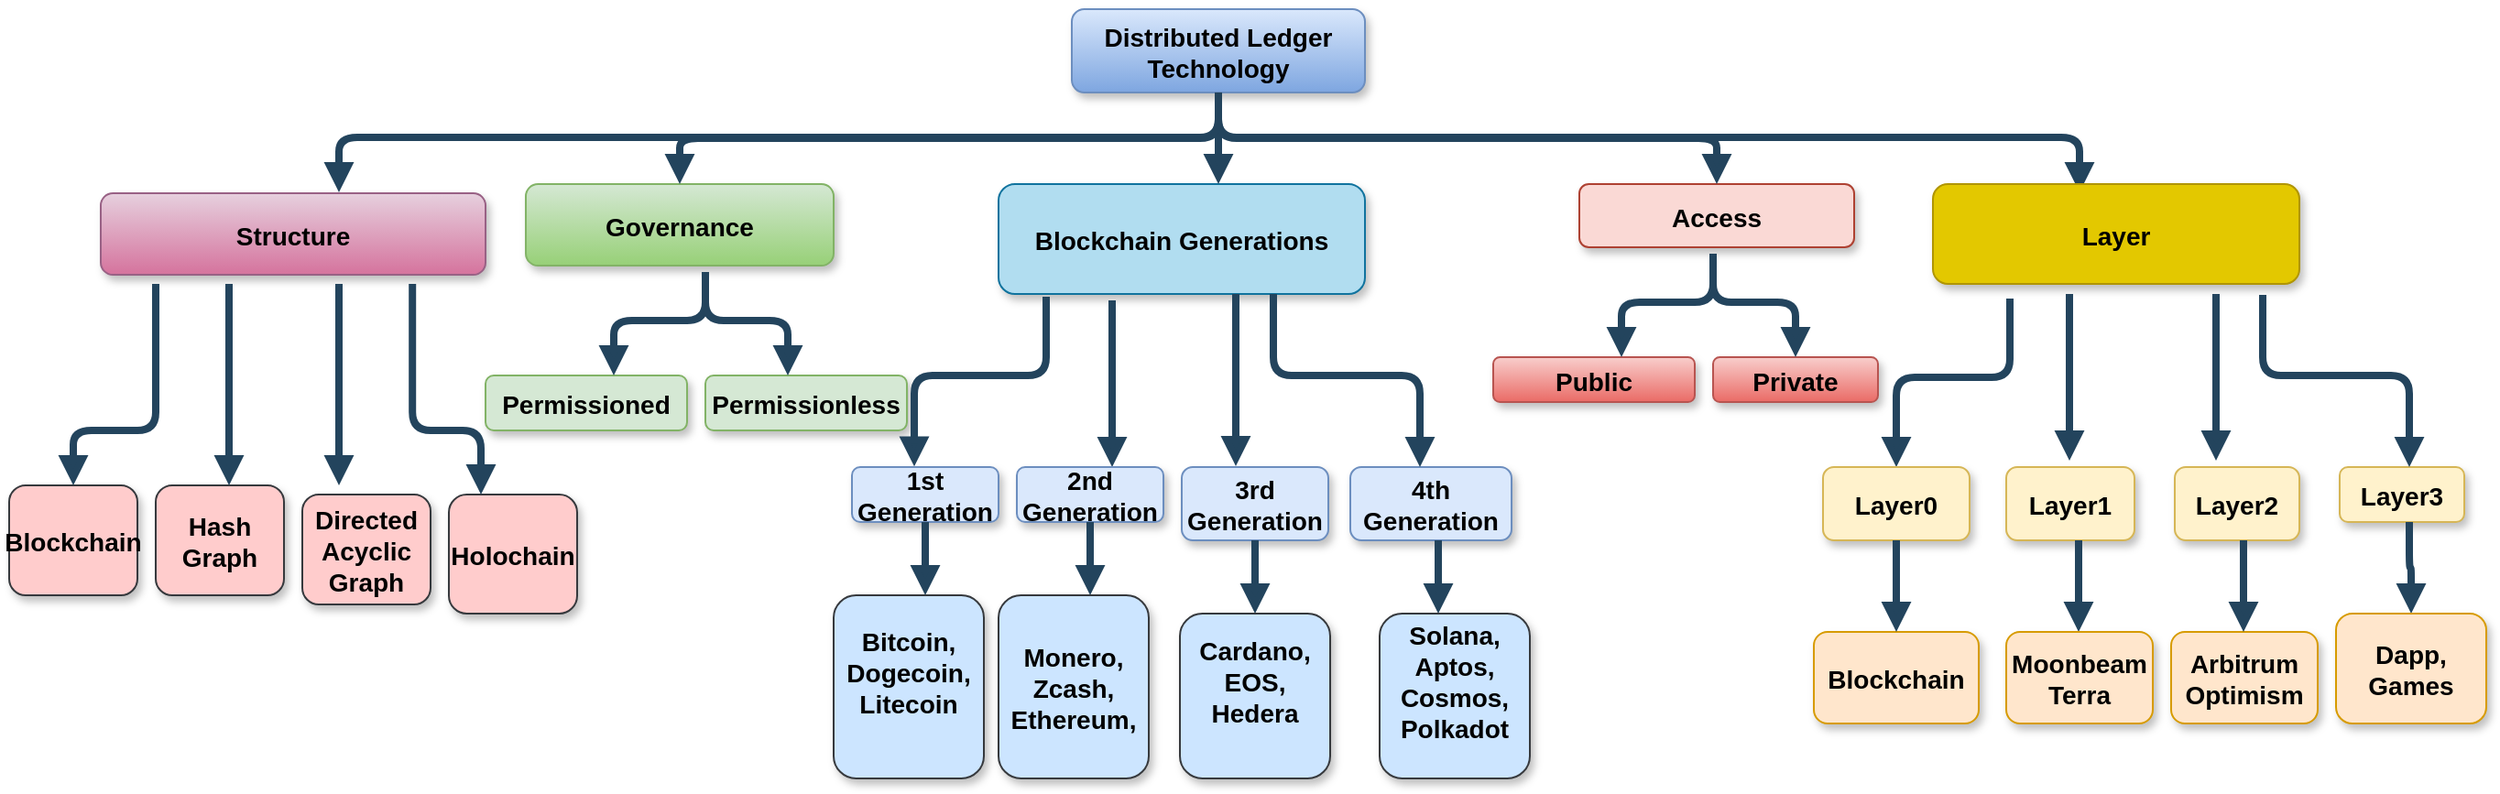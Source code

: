 <mxfile version="21.2.1" type="device">
  <diagram name="Page-1" id="97916047-d0de-89f5-080d-49f4d83e522f">
    <mxGraphModel dx="1362" dy="775" grid="1" gridSize="10" guides="1" tooltips="1" connect="1" arrows="1" fold="1" page="1" pageScale="1.5" pageWidth="1169" pageHeight="827" background="none" math="0" shadow="0">
      <root>
        <mxCell id="0" />
        <mxCell id="1" parent="0" />
        <mxCell id="3" value="Distributed Ledger &#xa;Technology" style="rounded=1;fillColor=#dae8fc;strokeColor=#6c8ebf;shadow=1;gradientColor=#7ea6e0;fontStyle=1;fontSize=14;" parent="1" vertex="1">
          <mxGeometry x="600" y="360" width="160" height="45.5" as="geometry" />
        </mxCell>
        <mxCell id="4" value="Governance" style="rounded=1;fillColor=#d5e8d4;strokeColor=#82b366;shadow=1;gradientColor=#97d077;fontStyle=1;fontSize=14;" parent="1" vertex="1">
          <mxGeometry x="302" y="455.5" width="168" height="44.5" as="geometry" />
        </mxCell>
        <mxCell id="6" value="Access" style="rounded=1;fillColor=#fad9d5;strokeColor=#ae4132;shadow=1;fontStyle=1;fontSize=14;" parent="1" vertex="1">
          <mxGeometry x="877" y="455.5" width="150" height="34.5" as="geometry" />
        </mxCell>
        <mxCell id="8" value="Blockchain Generations" style="rounded=1;fillColor=#b1ddf0;strokeColor=#10739e;shadow=1;fontStyle=1;fontSize=14;" parent="1" vertex="1">
          <mxGeometry x="560" y="455.5" width="200" height="60" as="geometry" />
        </mxCell>
        <mxCell id="13" value="4th &#xa;Generation" style="rounded=1;fillColor=#dae8fc;strokeColor=#6c8ebf;shadow=1;fontStyle=1;fontSize=14;" parent="1" vertex="1">
          <mxGeometry x="752" y="610" width="88" height="40" as="geometry" />
        </mxCell>
        <mxCell id="30" value="" style="edgeStyle=elbowEdgeStyle;elbow=vertical;strokeWidth=4;endArrow=block;endFill=1;fontStyle=1;strokeColor=#23445D;" parent="1" source="3" edge="1">
          <mxGeometry x="22" y="165.5" width="100" height="100" as="geometry">
            <mxPoint x="22" y="265.5" as="sourcePoint" />
            <mxPoint x="680" y="455.5" as="targetPoint" />
          </mxGeometry>
        </mxCell>
        <mxCell id="31" value="" style="edgeStyle=elbowEdgeStyle;elbow=vertical;strokeWidth=4;endArrow=block;endFill=1;fontStyle=1;strokeColor=#23445D;" parent="1" source="3" target="4" edge="1">
          <mxGeometry x="22" y="165.5" width="100" height="100" as="geometry">
            <mxPoint x="22" y="265.5" as="sourcePoint" />
            <mxPoint x="122" y="165.5" as="targetPoint" />
          </mxGeometry>
        </mxCell>
        <mxCell id="32" value="" style="edgeStyle=elbowEdgeStyle;elbow=vertical;strokeWidth=4;endArrow=block;endFill=1;fontStyle=1;strokeColor=#23445D;" parent="1" source="3" target="6" edge="1">
          <mxGeometry x="22" y="165.5" width="100" height="100" as="geometry">
            <mxPoint x="22" y="265.5" as="sourcePoint" />
            <mxPoint x="122" y="165.5" as="targetPoint" />
          </mxGeometry>
        </mxCell>
        <mxCell id="39" value="" style="edgeStyle=elbowEdgeStyle;elbow=vertical;strokeWidth=4;endArrow=block;endFill=1;fontStyle=1;strokeColor=#23445D;" parent="1" edge="1">
          <mxGeometry x="480" y="110" width="100" height="100" as="geometry">
            <mxPoint x="800" y="650" as="sourcePoint" />
            <mxPoint x="800" y="690" as="targetPoint" />
          </mxGeometry>
        </mxCell>
        <mxCell id="xst5zTmV_FD7mheuf8MC-58" value="Public" style="rounded=1;fillColor=#f8cecc;strokeColor=#b85450;shadow=1;gradientColor=#ea6b66;fontStyle=1;fontSize=14;" parent="1" vertex="1">
          <mxGeometry x="830" y="550" width="110" height="24.5" as="geometry" />
        </mxCell>
        <mxCell id="xst5zTmV_FD7mheuf8MC-59" value="Private" style="rounded=1;fillColor=#f8cecc;strokeColor=#b85450;shadow=1;gradientColor=#ea6b66;fontStyle=1;fontSize=14;" parent="1" vertex="1">
          <mxGeometry x="950" y="550" width="90" height="24.5" as="geometry" />
        </mxCell>
        <mxCell id="xst5zTmV_FD7mheuf8MC-62" value="" style="edgeStyle=elbowEdgeStyle;elbow=vertical;strokeWidth=4;endArrow=block;endFill=1;fontStyle=1;strokeColor=#23445D;" parent="1" edge="1">
          <mxGeometry x="292" y="253" width="100" height="100" as="geometry">
            <mxPoint x="950" y="493.5" as="sourcePoint" />
            <mxPoint x="900" y="550" as="targetPoint" />
            <Array as="points">
              <mxPoint x="920" y="520" />
            </Array>
          </mxGeometry>
        </mxCell>
        <mxCell id="xst5zTmV_FD7mheuf8MC-63" value="" style="edgeStyle=elbowEdgeStyle;elbow=vertical;strokeWidth=4;endArrow=block;endFill=1;fontStyle=1;strokeColor=#23445D;entryX=0.5;entryY=0;entryDx=0;entryDy=0;" parent="1" edge="1">
          <mxGeometry x="292" y="253.5" width="100" height="100" as="geometry">
            <mxPoint x="950" y="494" as="sourcePoint" />
            <mxPoint x="995" y="550" as="targetPoint" />
            <Array as="points">
              <mxPoint x="990" y="520" />
            </Array>
          </mxGeometry>
        </mxCell>
        <mxCell id="xst5zTmV_FD7mheuf8MC-65" value="Permissioned" style="rounded=1;fillColor=#d5e8d4;strokeColor=#82b366;shadow=1;fontStyle=1;fontSize=14;" parent="1" vertex="1">
          <mxGeometry x="280" y="560" width="110" height="30" as="geometry" />
        </mxCell>
        <mxCell id="xst5zTmV_FD7mheuf8MC-66" value="Permissionless" style="rounded=1;fillColor=#d5e8d4;strokeColor=#82b366;shadow=1;fontStyle=1;fontSize=14;" parent="1" vertex="1">
          <mxGeometry x="400" y="560" width="110" height="30" as="geometry" />
        </mxCell>
        <mxCell id="xst5zTmV_FD7mheuf8MC-67" value="" style="edgeStyle=elbowEdgeStyle;elbow=vertical;strokeWidth=4;endArrow=block;endFill=1;fontStyle=1;strokeColor=#23445D;" parent="1" edge="1">
          <mxGeometry x="-258" y="263" width="100" height="100" as="geometry">
            <mxPoint x="400" y="503.5" as="sourcePoint" />
            <mxPoint x="350" y="560" as="targetPoint" />
            <Array as="points">
              <mxPoint x="370" y="530" />
            </Array>
          </mxGeometry>
        </mxCell>
        <mxCell id="xst5zTmV_FD7mheuf8MC-68" value="" style="edgeStyle=elbowEdgeStyle;elbow=vertical;strokeWidth=4;endArrow=block;endFill=1;fontStyle=1;strokeColor=#23445D;entryX=0.5;entryY=0;entryDx=0;entryDy=0;" parent="1" edge="1">
          <mxGeometry x="-258" y="263.5" width="100" height="100" as="geometry">
            <mxPoint x="400" y="504" as="sourcePoint" />
            <mxPoint x="445" y="560" as="targetPoint" />
            <Array as="points">
              <mxPoint x="440" y="530" />
            </Array>
          </mxGeometry>
        </mxCell>
        <mxCell id="xst5zTmV_FD7mheuf8MC-69" value="" style="edgeStyle=elbowEdgeStyle;elbow=vertical;strokeWidth=4;endArrow=block;endFill=1;fontStyle=1;strokeColor=#23445D;exitX=0.13;exitY=1.025;exitDx=0;exitDy=0;exitPerimeter=0;entryX=0.425;entryY=-0.011;entryDx=0;entryDy=0;entryPerimeter=0;" parent="1" source="8" target="xst5zTmV_FD7mheuf8MC-77" edge="1">
          <mxGeometry x="-38" y="275" width="100" height="100" as="geometry">
            <mxPoint x="620" y="515.5" as="sourcePoint" />
            <mxPoint x="490" y="612" as="targetPoint" />
            <Array as="points">
              <mxPoint x="530" y="560" />
              <mxPoint x="550" y="540" />
              <mxPoint x="540" y="560" />
              <mxPoint x="500" y="540" />
              <mxPoint x="500" y="540" />
              <mxPoint x="510" y="540" />
              <mxPoint x="590" y="542" />
            </Array>
          </mxGeometry>
        </mxCell>
        <mxCell id="xst5zTmV_FD7mheuf8MC-72" value="" style="edgeStyle=elbowEdgeStyle;elbow=vertical;strokeWidth=4;endArrow=block;endFill=1;fontStyle=1;strokeColor=#23445D;exitX=0.75;exitY=1;exitDx=0;exitDy=0;" parent="1" source="8" edge="1">
          <mxGeometry x="22" y="273.5" width="100" height="100" as="geometry">
            <mxPoint x="680" y="514" as="sourcePoint" />
            <mxPoint x="790" y="610" as="targetPoint" />
            <Array as="points">
              <mxPoint x="720" y="560" />
              <mxPoint x="740" y="560" />
            </Array>
          </mxGeometry>
        </mxCell>
        <mxCell id="xst5zTmV_FD7mheuf8MC-74" value="" style="edgeStyle=elbowEdgeStyle;elbow=vertical;strokeWidth=4;endArrow=block;endFill=1;fontStyle=1;strokeColor=#23445D;exitX=0.31;exitY=1.058;exitDx=0;exitDy=0;exitPerimeter=0;" parent="1" source="8" edge="1">
          <mxGeometry x="290" y="-44.5" width="100" height="100" as="geometry">
            <mxPoint x="610" y="540" as="sourcePoint" />
            <mxPoint x="622" y="610" as="targetPoint" />
            <Array as="points">
              <mxPoint x="622" y="570" />
            </Array>
          </mxGeometry>
        </mxCell>
        <mxCell id="xst5zTmV_FD7mheuf8MC-76" value="3rd &#xa;Generation" style="rounded=1;fillColor=#dae8fc;strokeColor=#6c8ebf;shadow=1;fontStyle=1;fontSize=14;" parent="1" vertex="1">
          <mxGeometry x="660" y="610" width="80" height="40" as="geometry" />
        </mxCell>
        <mxCell id="xst5zTmV_FD7mheuf8MC-77" value="1st &#xa;Generation" style="rounded=1;fillColor=#dae8fc;strokeColor=#6c8ebf;shadow=1;fontStyle=1;fontSize=14;" parent="1" vertex="1">
          <mxGeometry x="480" y="610" width="80" height="30" as="geometry" />
        </mxCell>
        <mxCell id="xst5zTmV_FD7mheuf8MC-79" value="" style="edgeStyle=elbowEdgeStyle;elbow=vertical;strokeWidth=4;endArrow=block;endFill=1;fontStyle=1;strokeColor=#23445D;exitX=0.25;exitY=1;exitDx=0;exitDy=0;" parent="1" edge="1">
          <mxGeometry x="369.5" y="-45" width="100" height="100" as="geometry">
            <mxPoint x="689.5" y="515.5" as="sourcePoint" />
            <mxPoint x="689.5" y="609.5" as="targetPoint" />
            <Array as="points">
              <mxPoint x="700" y="563" />
            </Array>
          </mxGeometry>
        </mxCell>
        <mxCell id="xst5zTmV_FD7mheuf8MC-80" value="&#xa;2nd&#xa;Generation&#xa;" style="rounded=1;fillColor=#dae8fc;strokeColor=#6c8ebf;shadow=1;fontStyle=1;fontSize=14;" parent="1" vertex="1">
          <mxGeometry x="570" y="610" width="80" height="30" as="geometry" />
        </mxCell>
        <mxCell id="xst5zTmV_FD7mheuf8MC-81" value="Solana,&#xa;Aptos,&#xa;Cosmos,&#xa;Polkadot&#xa;" style="rounded=1;fillColor=#cce5ff;strokeColor=#36393d;shadow=1;fontStyle=1;fontSize=14;" parent="1" vertex="1">
          <mxGeometry x="768" y="690" width="82" height="90" as="geometry" />
        </mxCell>
        <mxCell id="xst5zTmV_FD7mheuf8MC-83" value="" style="edgeStyle=elbowEdgeStyle;elbow=vertical;strokeWidth=4;endArrow=block;endFill=1;fontStyle=1;strokeColor=#23445D;" parent="1" edge="1">
          <mxGeometry x="380" y="110" width="100" height="100" as="geometry">
            <mxPoint x="700" y="650" as="sourcePoint" />
            <mxPoint x="700" y="690" as="targetPoint" />
          </mxGeometry>
        </mxCell>
        <mxCell id="xst5zTmV_FD7mheuf8MC-84" value="Cardano,&#xa;EOS,&#xa;Hedera&#xa;" style="rounded=1;fillColor=#cce5ff;strokeColor=#36393d;shadow=1;fontStyle=1;fontSize=14;" parent="1" vertex="1">
          <mxGeometry x="659" y="690" width="82" height="90" as="geometry" />
        </mxCell>
        <mxCell id="xst5zTmV_FD7mheuf8MC-85" value="" style="edgeStyle=elbowEdgeStyle;elbow=vertical;strokeWidth=4;endArrow=block;endFill=1;fontStyle=1;strokeColor=#23445D;" parent="1" edge="1">
          <mxGeometry x="290" y="100" width="100" height="100" as="geometry">
            <mxPoint x="610" y="640" as="sourcePoint" />
            <mxPoint x="610" y="680" as="targetPoint" />
          </mxGeometry>
        </mxCell>
        <mxCell id="xst5zTmV_FD7mheuf8MC-86" value="&#xa;&#xa;&#xa;Monero,&#xa;Zcash,&#xa;Ethereum,&#xa;&#xa;&#xa;" style="rounded=1;fillColor=#cce5ff;strokeColor=#36393d;shadow=1;fontStyle=1;fontSize=14;" parent="1" vertex="1">
          <mxGeometry x="560" y="680" width="82" height="100" as="geometry" />
        </mxCell>
        <mxCell id="xst5zTmV_FD7mheuf8MC-88" value="Bitcoin,&#xa;Dogecoin,&#xa;Litecoin&#xa;" style="rounded=1;fillColor=#cce5ff;strokeColor=#36393d;shadow=1;fontStyle=1;fontSize=14;" parent="1" vertex="1">
          <mxGeometry x="470" y="680" width="82" height="100" as="geometry" />
        </mxCell>
        <mxCell id="xst5zTmV_FD7mheuf8MC-90" value="" style="edgeStyle=elbowEdgeStyle;elbow=vertical;strokeWidth=4;endArrow=block;endFill=1;fontStyle=1;strokeColor=#23445D;" parent="1" edge="1">
          <mxGeometry x="200" y="100" width="100" height="100" as="geometry">
            <mxPoint x="520" y="640" as="sourcePoint" />
            <mxPoint x="520" y="680" as="targetPoint" />
          </mxGeometry>
        </mxCell>
        <mxCell id="xst5zTmV_FD7mheuf8MC-91" value="" style="edgeStyle=elbowEdgeStyle;elbow=vertical;strokeWidth=4;endArrow=block;endFill=1;fontStyle=1;strokeColor=#23445D;" parent="1" edge="1">
          <mxGeometry x="32" y="175.5" width="100" height="100" as="geometry">
            <mxPoint x="680" y="410" as="sourcePoint" />
            <mxPoint x="1150" y="460" as="targetPoint" />
            <Array as="points">
              <mxPoint x="920" y="430" />
            </Array>
          </mxGeometry>
        </mxCell>
        <mxCell id="xst5zTmV_FD7mheuf8MC-92" value="Layer" style="rounded=1;fillColor=#e3c800;strokeColor=#B09500;shadow=1;fontStyle=1;fontColor=#000000;fontSize=14;" parent="1" vertex="1">
          <mxGeometry x="1070" y="455.5" width="200" height="54.5" as="geometry" />
        </mxCell>
        <mxCell id="xst5zTmV_FD7mheuf8MC-93" value="Layer3" style="rounded=1;fillColor=#fff2cc;strokeColor=#d6b656;shadow=1;fontStyle=1;fontSize=14;" parent="1" vertex="1">
          <mxGeometry x="1292" y="610" width="68" height="30" as="geometry" />
        </mxCell>
        <mxCell id="xst5zTmV_FD7mheuf8MC-94" value="" style="edgeStyle=elbowEdgeStyle;elbow=vertical;strokeWidth=4;endArrow=block;endFill=1;fontStyle=1;strokeColor=#23445D;entryX=0.5;entryY=0;entryDx=0;entryDy=0;" parent="1" edge="1" target="xst5zTmV_FD7mheuf8MC-101">
          <mxGeometry x="1010" y="100" width="100" height="100" as="geometry">
            <mxPoint x="1330" y="640" as="sourcePoint" />
            <mxPoint x="1330" y="680" as="targetPoint" />
          </mxGeometry>
        </mxCell>
        <mxCell id="xst5zTmV_FD7mheuf8MC-95" value="" style="edgeStyle=elbowEdgeStyle;elbow=vertical;strokeWidth=4;endArrow=block;endFill=1;fontStyle=1;strokeColor=#23445D;exitX=0.13;exitY=1.025;exitDx=0;exitDy=0;exitPerimeter=0;entryX=0.5;entryY=0;entryDx=0;entryDy=0;entryPerimeter=0;" parent="1" edge="1" target="xst5zTmV_FD7mheuf8MC-107">
          <mxGeometry x="488" y="276" width="100" height="100" as="geometry">
            <mxPoint x="1112" y="518" as="sourcePoint" />
            <mxPoint x="1040" y="610" as="targetPoint" />
            <Array as="points">
              <mxPoint x="1056" y="561" />
              <mxPoint x="1076" y="541" />
              <mxPoint x="1066" y="561" />
              <mxPoint x="1026" y="541" />
              <mxPoint x="1026" y="541" />
              <mxPoint x="1036" y="541" />
              <mxPoint x="1116" y="543" />
            </Array>
          </mxGeometry>
        </mxCell>
        <mxCell id="xst5zTmV_FD7mheuf8MC-96" value="" style="edgeStyle=elbowEdgeStyle;elbow=vertical;strokeWidth=4;endArrow=block;endFill=1;fontStyle=1;strokeColor=#23445D;exitX=0.75;exitY=1;exitDx=0;exitDy=0;" parent="1" edge="1">
          <mxGeometry x="562" y="273.5" width="100" height="100" as="geometry">
            <mxPoint x="1250" y="516" as="sourcePoint" />
            <mxPoint x="1330" y="610" as="targetPoint" />
            <Array as="points">
              <mxPoint x="1260" y="560" />
              <mxPoint x="1280" y="560" />
            </Array>
          </mxGeometry>
        </mxCell>
        <mxCell id="xst5zTmV_FD7mheuf8MC-97" value="" style="edgeStyle=elbowEdgeStyle;elbow=vertical;strokeWidth=4;endArrow=block;endFill=1;fontStyle=1;strokeColor=#23445D;exitX=0.31;exitY=1.058;exitDx=0;exitDy=0;exitPerimeter=0;" parent="1" edge="1">
          <mxGeometry x="812.5" y="-48" width="100" height="100" as="geometry">
            <mxPoint x="1144.5" y="515.5" as="sourcePoint" />
            <mxPoint x="1144.5" y="606.5" as="targetPoint" />
            <Array as="points">
              <mxPoint x="1144.5" y="566.5" />
            </Array>
          </mxGeometry>
        </mxCell>
        <mxCell id="xst5zTmV_FD7mheuf8MC-100" value="Layer1" style="rounded=1;fillColor=#fff2cc;strokeColor=#d6b656;shadow=1;fontStyle=1;fontSize=14;" parent="1" vertex="1">
          <mxGeometry x="1110" y="610" width="70" height="40" as="geometry" />
        </mxCell>
        <mxCell id="xst5zTmV_FD7mheuf8MC-101" value="&#xa;Dapp,&#xa;Games&#xa;" style="rounded=1;fillColor=#ffe6cc;strokeColor=#d79b00;shadow=1;fontStyle=1;fontSize=14;" parent="1" vertex="1">
          <mxGeometry x="1290" y="690" width="82" height="60" as="geometry" />
        </mxCell>
        <mxCell id="xst5zTmV_FD7mheuf8MC-104" value="" style="edgeStyle=elbowEdgeStyle;elbow=vertical;strokeWidth=4;endArrow=block;endFill=1;fontStyle=1;strokeColor=#23445D;entryX=0.5;entryY=0;entryDx=0;entryDy=0;" parent="1" edge="1">
          <mxGeometry x="829.5" y="110" width="100" height="100" as="geometry">
            <mxPoint x="1149.5" y="650" as="sourcePoint" />
            <mxPoint x="1149.5" y="700" as="targetPoint" />
          </mxGeometry>
        </mxCell>
        <mxCell id="xst5zTmV_FD7mheuf8MC-105" value="Moonbeam&#xa;Terra" style="rounded=1;fillColor=#ffe6cc;strokeColor=#d79b00;shadow=1;fontStyle=1;fontSize=14;" parent="1" vertex="1">
          <mxGeometry x="1110" y="700" width="80" height="50" as="geometry" />
        </mxCell>
        <mxCell id="xst5zTmV_FD7mheuf8MC-107" value="Layer0" style="rounded=1;fillColor=#fff2cc;strokeColor=#d6b656;shadow=1;fontStyle=1;fontSize=14;" parent="1" vertex="1">
          <mxGeometry x="1010" y="610" width="80" height="40" as="geometry" />
        </mxCell>
        <mxCell id="xst5zTmV_FD7mheuf8MC-108" value="Blockchain" style="rounded=1;fillColor=#ffe6cc;strokeColor=#d79b00;shadow=1;fontStyle=1;fontSize=14;" parent="1" vertex="1">
          <mxGeometry x="1005" y="700" width="90" height="50" as="geometry" />
        </mxCell>
        <mxCell id="xst5zTmV_FD7mheuf8MC-109" value="" style="edgeStyle=elbowEdgeStyle;elbow=vertical;strokeWidth=4;endArrow=block;endFill=1;fontStyle=1;strokeColor=#23445D;entryX=0.5;entryY=0;entryDx=0;entryDy=0;" parent="1" edge="1" target="xst5zTmV_FD7mheuf8MC-108">
          <mxGeometry x="730" y="110" width="100" height="100" as="geometry">
            <mxPoint x="1050" y="650" as="sourcePoint" />
            <mxPoint x="1050" y="690" as="targetPoint" />
          </mxGeometry>
        </mxCell>
        <mxCell id="xst5zTmV_FD7mheuf8MC-110" value="" style="edgeStyle=elbowEdgeStyle;elbow=vertical;strokeWidth=4;endArrow=block;endFill=1;fontStyle=1;strokeColor=#23445D;" parent="1" edge="1">
          <mxGeometry x="32" y="175.5" width="100" height="100" as="geometry">
            <mxPoint x="680" y="410" as="sourcePoint" />
            <mxPoint x="200" y="460" as="targetPoint" />
            <Array as="points">
              <mxPoint x="540" y="430" />
            </Array>
          </mxGeometry>
        </mxCell>
        <mxCell id="xst5zTmV_FD7mheuf8MC-113" value="Structure" style="rounded=1;fillColor=#e6d0de;strokeColor=#996185;shadow=1;gradientColor=#d5739d;fontStyle=1;fontSize=14;" parent="1" vertex="1">
          <mxGeometry x="70" y="460.5" width="210" height="44.5" as="geometry" />
        </mxCell>
        <mxCell id="xst5zTmV_FD7mheuf8MC-114" value="Blockchain" style="rounded=1;fillColor=#ffcccc;strokeColor=#36393d;shadow=1;fontStyle=1;fontSize=14;" parent="1" vertex="1">
          <mxGeometry x="20" y="620" width="70" height="60" as="geometry" />
        </mxCell>
        <mxCell id="xst5zTmV_FD7mheuf8MC-115" value="&#xa;Directed&#xa;Acyclic&#xa;Graph&#xa;" style="rounded=1;fillColor=#ffcccc;strokeColor=#36393d;shadow=1;fontStyle=1;fontSize=14;" parent="1" vertex="1">
          <mxGeometry x="180" y="625" width="70" height="60" as="geometry" />
        </mxCell>
        <mxCell id="xst5zTmV_FD7mheuf8MC-116" value="Holochain" style="rounded=1;fillColor=#ffcccc;strokeColor=#36393d;shadow=1;fontStyle=1;fontSize=14;" parent="1" vertex="1">
          <mxGeometry x="260" y="625" width="70" height="65" as="geometry" />
        </mxCell>
        <mxCell id="xst5zTmV_FD7mheuf8MC-117" value="" style="edgeStyle=elbowEdgeStyle;elbow=vertical;strokeWidth=4;endArrow=block;endFill=1;fontStyle=1;strokeColor=#23445D;" parent="1" edge="1">
          <mxGeometry x="-140" y="-54.5" width="100" height="100" as="geometry">
            <mxPoint x="200" y="510" as="sourcePoint" />
            <mxPoint x="200" y="620" as="targetPoint" />
            <Array as="points">
              <mxPoint x="200" y="570" />
              <mxPoint x="192" y="560" />
            </Array>
          </mxGeometry>
        </mxCell>
        <mxCell id="xst5zTmV_FD7mheuf8MC-118" value="" style="edgeStyle=elbowEdgeStyle;elbow=vertical;strokeWidth=4;endArrow=block;endFill=1;fontStyle=1;strokeColor=#23445D;exitX=0.81;exitY=1.112;exitDx=0;exitDy=0;entryX=0.25;entryY=0;entryDx=0;entryDy=0;exitPerimeter=0;" parent="1" source="xst5zTmV_FD7mheuf8MC-113" target="xst5zTmV_FD7mheuf8MC-116" edge="1">
          <mxGeometry x="-468" y="263.5" width="100" height="100" as="geometry">
            <mxPoint x="220" y="506" as="sourcePoint" />
            <mxPoint x="300" y="600" as="targetPoint" />
            <Array as="points">
              <mxPoint x="260" y="590" />
              <mxPoint x="240" y="590" />
              <mxPoint x="250" y="550" />
            </Array>
          </mxGeometry>
        </mxCell>
        <mxCell id="xst5zTmV_FD7mheuf8MC-120" value="" style="edgeStyle=elbowEdgeStyle;elbow=vertical;strokeWidth=4;endArrow=block;endFill=1;fontStyle=1;strokeColor=#23445D;entryX=0.5;entryY=0;entryDx=0;entryDy=0;" parent="1" target="xst5zTmV_FD7mheuf8MC-114" edge="1">
          <mxGeometry x="-538" y="263.5" width="100" height="100" as="geometry">
            <mxPoint x="100" y="510" as="sourcePoint" />
            <mxPoint x="55" y="610" as="targetPoint" />
            <Array as="points">
              <mxPoint x="80" y="590" />
              <mxPoint x="100" y="540" />
              <mxPoint x="170" y="590" />
              <mxPoint x="180" y="550" />
            </Array>
          </mxGeometry>
        </mxCell>
        <mxCell id="xst5zTmV_FD7mheuf8MC-121" value="Hash&#xa;Graph" style="rounded=1;fillColor=#ffcccc;strokeColor=#36393d;shadow=1;fontStyle=1;fontSize=14;" parent="1" vertex="1">
          <mxGeometry x="100" y="620" width="70" height="60" as="geometry" />
        </mxCell>
        <mxCell id="xst5zTmV_FD7mheuf8MC-122" value="" style="edgeStyle=elbowEdgeStyle;elbow=vertical;strokeWidth=4;endArrow=block;endFill=1;fontStyle=1;strokeColor=#23445D;" parent="1" edge="1">
          <mxGeometry x="-200" y="-54.5" width="100" height="100" as="geometry">
            <mxPoint x="140" y="510" as="sourcePoint" />
            <mxPoint x="140" y="620" as="targetPoint" />
            <Array as="points">
              <mxPoint x="140" y="570" />
              <mxPoint x="132" y="560" />
            </Array>
          </mxGeometry>
        </mxCell>
        <mxCell id="M0GaDfahyVNMfDLO6rhH-39" value="Layer2" style="rounded=1;fillColor=#fff2cc;strokeColor=#d6b656;shadow=1;fontStyle=1;fontSize=14;" vertex="1" parent="1">
          <mxGeometry x="1202" y="610" width="68" height="40" as="geometry" />
        </mxCell>
        <mxCell id="M0GaDfahyVNMfDLO6rhH-40" value="" style="edgeStyle=elbowEdgeStyle;elbow=vertical;strokeWidth=4;endArrow=block;endFill=1;fontStyle=1;strokeColor=#23445D;exitX=0.31;exitY=1.058;exitDx=0;exitDy=0;exitPerimeter=0;" edge="1" parent="1">
          <mxGeometry x="892.5" y="-48" width="100" height="100" as="geometry">
            <mxPoint x="1224.5" y="515.5" as="sourcePoint" />
            <mxPoint x="1224.5" y="606.5" as="targetPoint" />
            <Array as="points">
              <mxPoint x="1224.5" y="566.5" />
            </Array>
          </mxGeometry>
        </mxCell>
        <mxCell id="M0GaDfahyVNMfDLO6rhH-41" value="Arbitrum&#xa;Optimism" style="rounded=1;fillColor=#ffe6cc;strokeColor=#d79b00;shadow=1;fontStyle=1;fontSize=14;" vertex="1" parent="1">
          <mxGeometry x="1200" y="700" width="80" height="50" as="geometry" />
        </mxCell>
        <mxCell id="M0GaDfahyVNMfDLO6rhH-43" value="" style="edgeStyle=elbowEdgeStyle;elbow=vertical;strokeWidth=4;endArrow=block;endFill=1;fontStyle=1;strokeColor=#23445D;entryX=0.5;entryY=0;entryDx=0;entryDy=0;" edge="1" parent="1">
          <mxGeometry x="919.5" y="110" width="100" height="100" as="geometry">
            <mxPoint x="1239.5" y="650" as="sourcePoint" />
            <mxPoint x="1239.5" y="700" as="targetPoint" />
          </mxGeometry>
        </mxCell>
      </root>
    </mxGraphModel>
  </diagram>
</mxfile>
